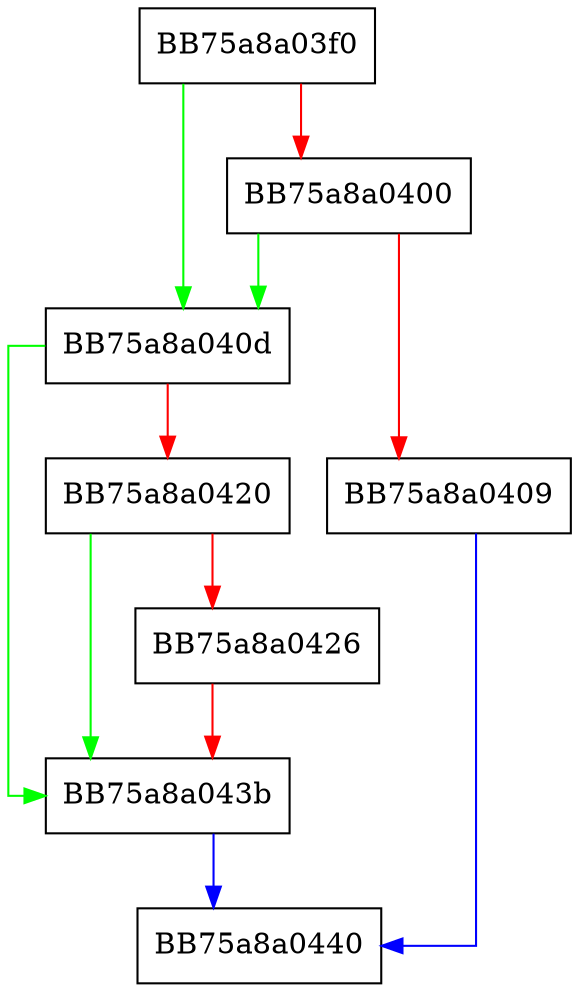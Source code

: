 digraph MpCatchupQuickScanReattemptLimit {
  node [shape="box"];
  graph [splines=ortho];
  BB75a8a03f0 -> BB75a8a040d [color="green"];
  BB75a8a03f0 -> BB75a8a0400 [color="red"];
  BB75a8a0400 -> BB75a8a040d [color="green"];
  BB75a8a0400 -> BB75a8a0409 [color="red"];
  BB75a8a0409 -> BB75a8a0440 [color="blue"];
  BB75a8a040d -> BB75a8a043b [color="green"];
  BB75a8a040d -> BB75a8a0420 [color="red"];
  BB75a8a0420 -> BB75a8a043b [color="green"];
  BB75a8a0420 -> BB75a8a0426 [color="red"];
  BB75a8a0426 -> BB75a8a043b [color="red"];
  BB75a8a043b -> BB75a8a0440 [color="blue"];
}